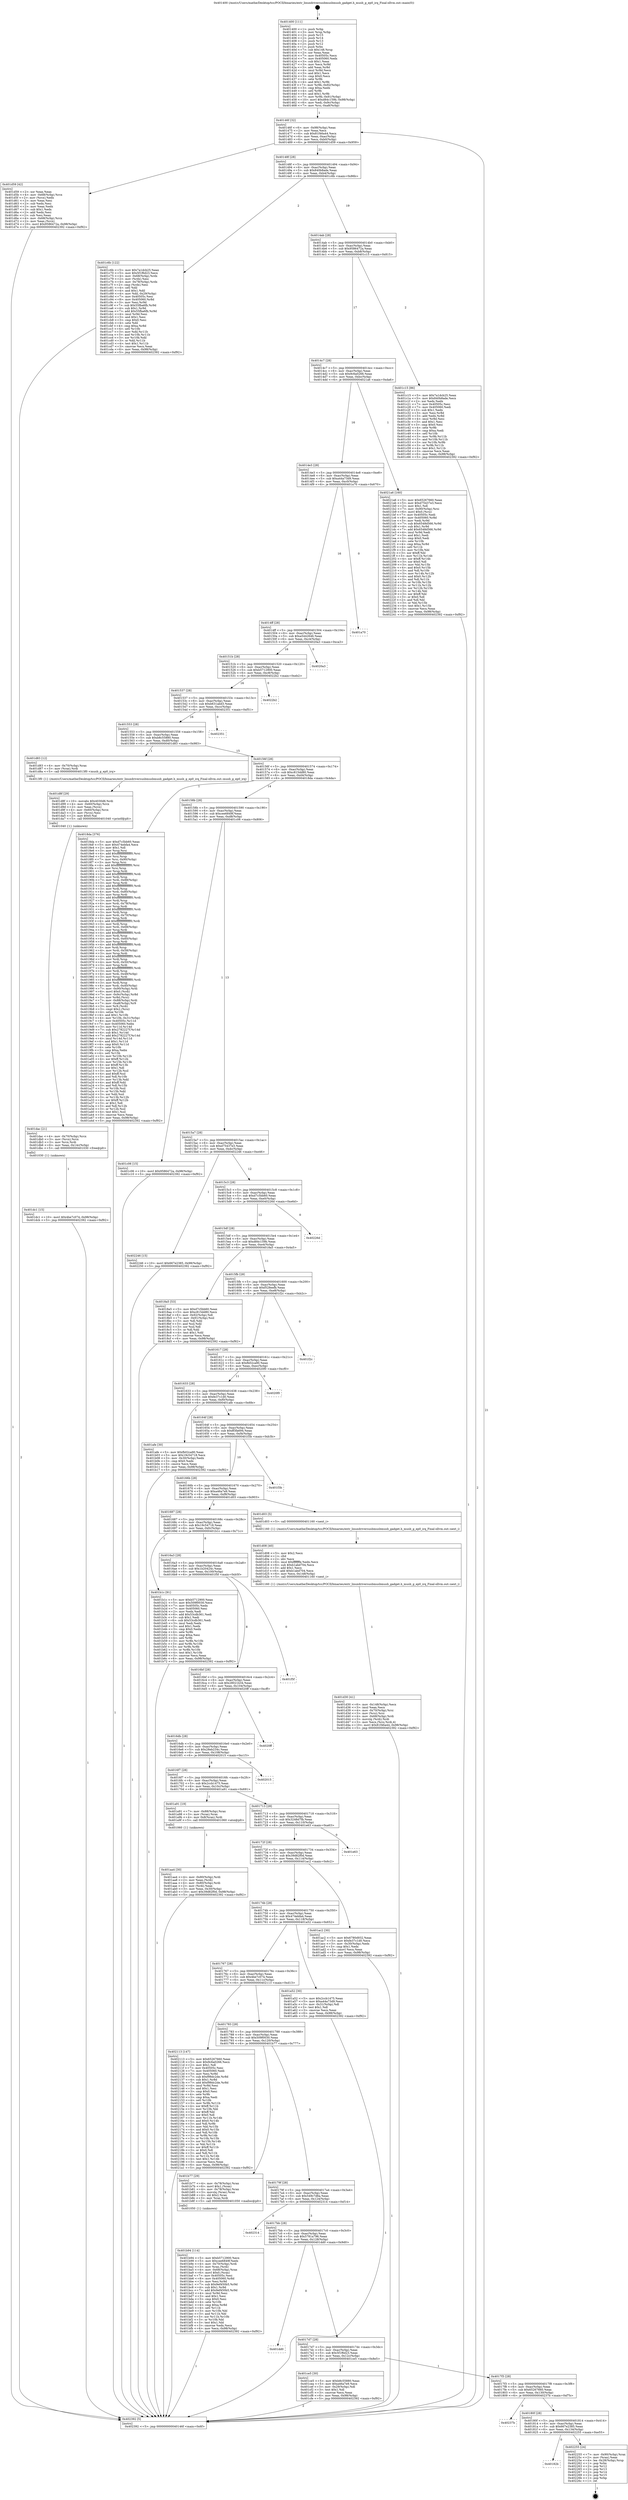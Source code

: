 digraph "0x401400" {
  label = "0x401400 (/mnt/c/Users/mathe/Desktop/tcc/POCII/binaries/extr_linuxdriversusbmusbmusb_gadget.h_musb_g_ep0_irq_Final-ollvm.out::main(0))"
  labelloc = "t"
  node[shape=record]

  Entry [label="",width=0.3,height=0.3,shape=circle,fillcolor=black,style=filled]
  "0x40146f" [label="{
     0x40146f [32]\l
     | [instrs]\l
     &nbsp;&nbsp;0x40146f \<+6\>: mov -0x98(%rbp),%eax\l
     &nbsp;&nbsp;0x401475 \<+2\>: mov %eax,%ecx\l
     &nbsp;&nbsp;0x401477 \<+6\>: sub $0x81f46a44,%ecx\l
     &nbsp;&nbsp;0x40147d \<+6\>: mov %eax,-0xac(%rbp)\l
     &nbsp;&nbsp;0x401483 \<+6\>: mov %ecx,-0xb0(%rbp)\l
     &nbsp;&nbsp;0x401489 \<+6\>: je 0000000000401d59 \<main+0x959\>\l
  }"]
  "0x401d59" [label="{
     0x401d59 [42]\l
     | [instrs]\l
     &nbsp;&nbsp;0x401d59 \<+2\>: xor %eax,%eax\l
     &nbsp;&nbsp;0x401d5b \<+4\>: mov -0x68(%rbp),%rcx\l
     &nbsp;&nbsp;0x401d5f \<+2\>: mov (%rcx),%edx\l
     &nbsp;&nbsp;0x401d61 \<+2\>: mov %eax,%esi\l
     &nbsp;&nbsp;0x401d63 \<+2\>: sub %edx,%esi\l
     &nbsp;&nbsp;0x401d65 \<+2\>: mov %eax,%edx\l
     &nbsp;&nbsp;0x401d67 \<+3\>: sub $0x1,%edx\l
     &nbsp;&nbsp;0x401d6a \<+2\>: add %edx,%esi\l
     &nbsp;&nbsp;0x401d6c \<+2\>: sub %esi,%eax\l
     &nbsp;&nbsp;0x401d6e \<+4\>: mov -0x68(%rbp),%rcx\l
     &nbsp;&nbsp;0x401d72 \<+2\>: mov %eax,(%rcx)\l
     &nbsp;&nbsp;0x401d74 \<+10\>: movl $0x9586472a,-0x98(%rbp)\l
     &nbsp;&nbsp;0x401d7e \<+5\>: jmp 0000000000402392 \<main+0xf92\>\l
  }"]
  "0x40148f" [label="{
     0x40148f [28]\l
     | [instrs]\l
     &nbsp;&nbsp;0x40148f \<+5\>: jmp 0000000000401494 \<main+0x94\>\l
     &nbsp;&nbsp;0x401494 \<+6\>: mov -0xac(%rbp),%eax\l
     &nbsp;&nbsp;0x40149a \<+5\>: sub $0x840b8ade,%eax\l
     &nbsp;&nbsp;0x40149f \<+6\>: mov %eax,-0xb4(%rbp)\l
     &nbsp;&nbsp;0x4014a5 \<+6\>: je 0000000000401c6b \<main+0x86b\>\l
  }"]
  Exit [label="",width=0.3,height=0.3,shape=circle,fillcolor=black,style=filled,peripheries=2]
  "0x401c6b" [label="{
     0x401c6b [122]\l
     | [instrs]\l
     &nbsp;&nbsp;0x401c6b \<+5\>: mov $0x7a1dcb25,%eax\l
     &nbsp;&nbsp;0x401c70 \<+5\>: mov $0x5f1f6d23,%ecx\l
     &nbsp;&nbsp;0x401c75 \<+4\>: mov -0x68(%rbp),%rdx\l
     &nbsp;&nbsp;0x401c79 \<+2\>: mov (%rdx),%esi\l
     &nbsp;&nbsp;0x401c7b \<+4\>: mov -0x78(%rbp),%rdx\l
     &nbsp;&nbsp;0x401c7f \<+2\>: cmp (%rdx),%esi\l
     &nbsp;&nbsp;0x401c81 \<+4\>: setl %dil\l
     &nbsp;&nbsp;0x401c85 \<+4\>: and $0x1,%dil\l
     &nbsp;&nbsp;0x401c89 \<+4\>: mov %dil,-0x29(%rbp)\l
     &nbsp;&nbsp;0x401c8d \<+7\>: mov 0x40505c,%esi\l
     &nbsp;&nbsp;0x401c94 \<+8\>: mov 0x405060,%r8d\l
     &nbsp;&nbsp;0x401c9c \<+3\>: mov %esi,%r9d\l
     &nbsp;&nbsp;0x401c9f \<+7\>: sub $0x55fba6fb,%r9d\l
     &nbsp;&nbsp;0x401ca6 \<+4\>: sub $0x1,%r9d\l
     &nbsp;&nbsp;0x401caa \<+7\>: add $0x55fba6fb,%r9d\l
     &nbsp;&nbsp;0x401cb1 \<+4\>: imul %r9d,%esi\l
     &nbsp;&nbsp;0x401cb5 \<+3\>: and $0x1,%esi\l
     &nbsp;&nbsp;0x401cb8 \<+3\>: cmp $0x0,%esi\l
     &nbsp;&nbsp;0x401cbb \<+4\>: sete %dil\l
     &nbsp;&nbsp;0x401cbf \<+4\>: cmp $0xa,%r8d\l
     &nbsp;&nbsp;0x401cc3 \<+4\>: setl %r10b\l
     &nbsp;&nbsp;0x401cc7 \<+3\>: mov %dil,%r11b\l
     &nbsp;&nbsp;0x401cca \<+3\>: and %r10b,%r11b\l
     &nbsp;&nbsp;0x401ccd \<+3\>: xor %r10b,%dil\l
     &nbsp;&nbsp;0x401cd0 \<+3\>: or %dil,%r11b\l
     &nbsp;&nbsp;0x401cd3 \<+4\>: test $0x1,%r11b\l
     &nbsp;&nbsp;0x401cd7 \<+3\>: cmovne %ecx,%eax\l
     &nbsp;&nbsp;0x401cda \<+6\>: mov %eax,-0x98(%rbp)\l
     &nbsp;&nbsp;0x401ce0 \<+5\>: jmp 0000000000402392 \<main+0xf92\>\l
  }"]
  "0x4014ab" [label="{
     0x4014ab [28]\l
     | [instrs]\l
     &nbsp;&nbsp;0x4014ab \<+5\>: jmp 00000000004014b0 \<main+0xb0\>\l
     &nbsp;&nbsp;0x4014b0 \<+6\>: mov -0xac(%rbp),%eax\l
     &nbsp;&nbsp;0x4014b6 \<+5\>: sub $0x9586472a,%eax\l
     &nbsp;&nbsp;0x4014bb \<+6\>: mov %eax,-0xb8(%rbp)\l
     &nbsp;&nbsp;0x4014c1 \<+6\>: je 0000000000401c15 \<main+0x815\>\l
  }"]
  "0x40182b" [label="{
     0x40182b\l
  }", style=dashed]
  "0x401c15" [label="{
     0x401c15 [86]\l
     | [instrs]\l
     &nbsp;&nbsp;0x401c15 \<+5\>: mov $0x7a1dcb25,%eax\l
     &nbsp;&nbsp;0x401c1a \<+5\>: mov $0x840b8ade,%ecx\l
     &nbsp;&nbsp;0x401c1f \<+2\>: xor %edx,%edx\l
     &nbsp;&nbsp;0x401c21 \<+7\>: mov 0x40505c,%esi\l
     &nbsp;&nbsp;0x401c28 \<+7\>: mov 0x405060,%edi\l
     &nbsp;&nbsp;0x401c2f \<+3\>: sub $0x1,%edx\l
     &nbsp;&nbsp;0x401c32 \<+3\>: mov %esi,%r8d\l
     &nbsp;&nbsp;0x401c35 \<+3\>: add %edx,%r8d\l
     &nbsp;&nbsp;0x401c38 \<+4\>: imul %r8d,%esi\l
     &nbsp;&nbsp;0x401c3c \<+3\>: and $0x1,%esi\l
     &nbsp;&nbsp;0x401c3f \<+3\>: cmp $0x0,%esi\l
     &nbsp;&nbsp;0x401c42 \<+4\>: sete %r9b\l
     &nbsp;&nbsp;0x401c46 \<+3\>: cmp $0xa,%edi\l
     &nbsp;&nbsp;0x401c49 \<+4\>: setl %r10b\l
     &nbsp;&nbsp;0x401c4d \<+3\>: mov %r9b,%r11b\l
     &nbsp;&nbsp;0x401c50 \<+3\>: and %r10b,%r11b\l
     &nbsp;&nbsp;0x401c53 \<+3\>: xor %r10b,%r9b\l
     &nbsp;&nbsp;0x401c56 \<+3\>: or %r9b,%r11b\l
     &nbsp;&nbsp;0x401c59 \<+4\>: test $0x1,%r11b\l
     &nbsp;&nbsp;0x401c5d \<+3\>: cmovne %ecx,%eax\l
     &nbsp;&nbsp;0x401c60 \<+6\>: mov %eax,-0x98(%rbp)\l
     &nbsp;&nbsp;0x401c66 \<+5\>: jmp 0000000000402392 \<main+0xf92\>\l
  }"]
  "0x4014c7" [label="{
     0x4014c7 [28]\l
     | [instrs]\l
     &nbsp;&nbsp;0x4014c7 \<+5\>: jmp 00000000004014cc \<main+0xcc\>\l
     &nbsp;&nbsp;0x4014cc \<+6\>: mov -0xac(%rbp),%eax\l
     &nbsp;&nbsp;0x4014d2 \<+5\>: sub $0x9c6a0266,%eax\l
     &nbsp;&nbsp;0x4014d7 \<+6\>: mov %eax,-0xbc(%rbp)\l
     &nbsp;&nbsp;0x4014dd \<+6\>: je 00000000004021a6 \<main+0xda6\>\l
  }"]
  "0x402255" [label="{
     0x402255 [24]\l
     | [instrs]\l
     &nbsp;&nbsp;0x402255 \<+7\>: mov -0x90(%rbp),%rax\l
     &nbsp;&nbsp;0x40225c \<+2\>: mov (%rax),%eax\l
     &nbsp;&nbsp;0x40225e \<+4\>: lea -0x28(%rbp),%rsp\l
     &nbsp;&nbsp;0x402262 \<+1\>: pop %rbx\l
     &nbsp;&nbsp;0x402263 \<+2\>: pop %r12\l
     &nbsp;&nbsp;0x402265 \<+2\>: pop %r13\l
     &nbsp;&nbsp;0x402267 \<+2\>: pop %r14\l
     &nbsp;&nbsp;0x402269 \<+2\>: pop %r15\l
     &nbsp;&nbsp;0x40226b \<+1\>: pop %rbp\l
     &nbsp;&nbsp;0x40226c \<+1\>: ret\l
  }"]
  "0x4021a6" [label="{
     0x4021a6 [160]\l
     | [instrs]\l
     &nbsp;&nbsp;0x4021a6 \<+5\>: mov $0x65267660,%eax\l
     &nbsp;&nbsp;0x4021ab \<+5\>: mov $0xd75437e3,%ecx\l
     &nbsp;&nbsp;0x4021b0 \<+2\>: mov $0x1,%dl\l
     &nbsp;&nbsp;0x4021b2 \<+7\>: mov -0x90(%rbp),%rsi\l
     &nbsp;&nbsp;0x4021b9 \<+6\>: movl $0x0,(%rsi)\l
     &nbsp;&nbsp;0x4021bf \<+7\>: mov 0x40505c,%edi\l
     &nbsp;&nbsp;0x4021c6 \<+8\>: mov 0x405060,%r8d\l
     &nbsp;&nbsp;0x4021ce \<+3\>: mov %edi,%r9d\l
     &nbsp;&nbsp;0x4021d1 \<+7\>: sub $0x6548d566,%r9d\l
     &nbsp;&nbsp;0x4021d8 \<+4\>: sub $0x1,%r9d\l
     &nbsp;&nbsp;0x4021dc \<+7\>: add $0x6548d566,%r9d\l
     &nbsp;&nbsp;0x4021e3 \<+4\>: imul %r9d,%edi\l
     &nbsp;&nbsp;0x4021e7 \<+3\>: and $0x1,%edi\l
     &nbsp;&nbsp;0x4021ea \<+3\>: cmp $0x0,%edi\l
     &nbsp;&nbsp;0x4021ed \<+4\>: sete %r10b\l
     &nbsp;&nbsp;0x4021f1 \<+4\>: cmp $0xa,%r8d\l
     &nbsp;&nbsp;0x4021f5 \<+4\>: setl %r11b\l
     &nbsp;&nbsp;0x4021f9 \<+3\>: mov %r10b,%bl\l
     &nbsp;&nbsp;0x4021fc \<+3\>: xor $0xff,%bl\l
     &nbsp;&nbsp;0x4021ff \<+3\>: mov %r11b,%r14b\l
     &nbsp;&nbsp;0x402202 \<+4\>: xor $0xff,%r14b\l
     &nbsp;&nbsp;0x402206 \<+3\>: xor $0x0,%dl\l
     &nbsp;&nbsp;0x402209 \<+3\>: mov %bl,%r15b\l
     &nbsp;&nbsp;0x40220c \<+4\>: and $0x0,%r15b\l
     &nbsp;&nbsp;0x402210 \<+3\>: and %dl,%r10b\l
     &nbsp;&nbsp;0x402213 \<+3\>: mov %r14b,%r12b\l
     &nbsp;&nbsp;0x402216 \<+4\>: and $0x0,%r12b\l
     &nbsp;&nbsp;0x40221a \<+3\>: and %dl,%r11b\l
     &nbsp;&nbsp;0x40221d \<+3\>: or %r10b,%r15b\l
     &nbsp;&nbsp;0x402220 \<+3\>: or %r11b,%r12b\l
     &nbsp;&nbsp;0x402223 \<+3\>: xor %r12b,%r15b\l
     &nbsp;&nbsp;0x402226 \<+3\>: or %r14b,%bl\l
     &nbsp;&nbsp;0x402229 \<+3\>: xor $0xff,%bl\l
     &nbsp;&nbsp;0x40222c \<+3\>: or $0x0,%dl\l
     &nbsp;&nbsp;0x40222f \<+2\>: and %dl,%bl\l
     &nbsp;&nbsp;0x402231 \<+3\>: or %bl,%r15b\l
     &nbsp;&nbsp;0x402234 \<+4\>: test $0x1,%r15b\l
     &nbsp;&nbsp;0x402238 \<+3\>: cmovne %ecx,%eax\l
     &nbsp;&nbsp;0x40223b \<+6\>: mov %eax,-0x98(%rbp)\l
     &nbsp;&nbsp;0x402241 \<+5\>: jmp 0000000000402392 \<main+0xf92\>\l
  }"]
  "0x4014e3" [label="{
     0x4014e3 [28]\l
     | [instrs]\l
     &nbsp;&nbsp;0x4014e3 \<+5\>: jmp 00000000004014e8 \<main+0xe8\>\l
     &nbsp;&nbsp;0x4014e8 \<+6\>: mov -0xac(%rbp),%eax\l
     &nbsp;&nbsp;0x4014ee \<+5\>: sub $0xa44a73d9,%eax\l
     &nbsp;&nbsp;0x4014f3 \<+6\>: mov %eax,-0xc0(%rbp)\l
     &nbsp;&nbsp;0x4014f9 \<+6\>: je 0000000000401a70 \<main+0x670\>\l
  }"]
  "0x40180f" [label="{
     0x40180f [28]\l
     | [instrs]\l
     &nbsp;&nbsp;0x40180f \<+5\>: jmp 0000000000401814 \<main+0x414\>\l
     &nbsp;&nbsp;0x401814 \<+6\>: mov -0xac(%rbp),%eax\l
     &nbsp;&nbsp;0x40181a \<+5\>: sub $0x667e2385,%eax\l
     &nbsp;&nbsp;0x40181f \<+6\>: mov %eax,-0x134(%rbp)\l
     &nbsp;&nbsp;0x401825 \<+6\>: je 0000000000402255 \<main+0xe55\>\l
  }"]
  "0x401a70" [label="{
     0x401a70\l
  }", style=dashed]
  "0x4014ff" [label="{
     0x4014ff [28]\l
     | [instrs]\l
     &nbsp;&nbsp;0x4014ff \<+5\>: jmp 0000000000401504 \<main+0x104\>\l
     &nbsp;&nbsp;0x401504 \<+6\>: mov -0xac(%rbp),%eax\l
     &nbsp;&nbsp;0x40150a \<+5\>: sub $0xa5442646,%eax\l
     &nbsp;&nbsp;0x40150f \<+6\>: mov %eax,-0xc4(%rbp)\l
     &nbsp;&nbsp;0x401515 \<+6\>: je 00000000004020a3 \<main+0xca3\>\l
  }"]
  "0x40237b" [label="{
     0x40237b\l
  }", style=dashed]
  "0x4020a3" [label="{
     0x4020a3\l
  }", style=dashed]
  "0x40151b" [label="{
     0x40151b [28]\l
     | [instrs]\l
     &nbsp;&nbsp;0x40151b \<+5\>: jmp 0000000000401520 \<main+0x120\>\l
     &nbsp;&nbsp;0x401520 \<+6\>: mov -0xac(%rbp),%eax\l
     &nbsp;&nbsp;0x401526 \<+5\>: sub $0xb5712900,%eax\l
     &nbsp;&nbsp;0x40152b \<+6\>: mov %eax,-0xc8(%rbp)\l
     &nbsp;&nbsp;0x401531 \<+6\>: je 00000000004022b2 \<main+0xeb2\>\l
  }"]
  "0x401dc1" [label="{
     0x401dc1 [15]\l
     | [instrs]\l
     &nbsp;&nbsp;0x401dc1 \<+10\>: movl $0x4be7c074,-0x98(%rbp)\l
     &nbsp;&nbsp;0x401dcb \<+5\>: jmp 0000000000402392 \<main+0xf92\>\l
  }"]
  "0x4022b2" [label="{
     0x4022b2\l
  }", style=dashed]
  "0x401537" [label="{
     0x401537 [28]\l
     | [instrs]\l
     &nbsp;&nbsp;0x401537 \<+5\>: jmp 000000000040153c \<main+0x13c\>\l
     &nbsp;&nbsp;0x40153c \<+6\>: mov -0xac(%rbp),%eax\l
     &nbsp;&nbsp;0x401542 \<+5\>: sub $0xb631abd3,%eax\l
     &nbsp;&nbsp;0x401547 \<+6\>: mov %eax,-0xcc(%rbp)\l
     &nbsp;&nbsp;0x40154d \<+6\>: je 0000000000402351 \<main+0xf51\>\l
  }"]
  "0x401dac" [label="{
     0x401dac [21]\l
     | [instrs]\l
     &nbsp;&nbsp;0x401dac \<+4\>: mov -0x70(%rbp),%rcx\l
     &nbsp;&nbsp;0x401db0 \<+3\>: mov (%rcx),%rcx\l
     &nbsp;&nbsp;0x401db3 \<+3\>: mov %rcx,%rdi\l
     &nbsp;&nbsp;0x401db6 \<+6\>: mov %eax,-0x14c(%rbp)\l
     &nbsp;&nbsp;0x401dbc \<+5\>: call 0000000000401030 \<free@plt\>\l
     | [calls]\l
     &nbsp;&nbsp;0x401030 \{1\} (unknown)\l
  }"]
  "0x402351" [label="{
     0x402351\l
  }", style=dashed]
  "0x401553" [label="{
     0x401553 [28]\l
     | [instrs]\l
     &nbsp;&nbsp;0x401553 \<+5\>: jmp 0000000000401558 \<main+0x158\>\l
     &nbsp;&nbsp;0x401558 \<+6\>: mov -0xac(%rbp),%eax\l
     &nbsp;&nbsp;0x40155e \<+5\>: sub $0xb8c55880,%eax\l
     &nbsp;&nbsp;0x401563 \<+6\>: mov %eax,-0xd0(%rbp)\l
     &nbsp;&nbsp;0x401569 \<+6\>: je 0000000000401d83 \<main+0x983\>\l
  }"]
  "0x401d8f" [label="{
     0x401d8f [29]\l
     | [instrs]\l
     &nbsp;&nbsp;0x401d8f \<+10\>: movabs $0x4030d6,%rdi\l
     &nbsp;&nbsp;0x401d99 \<+4\>: mov -0x60(%rbp),%rcx\l
     &nbsp;&nbsp;0x401d9d \<+2\>: mov %eax,(%rcx)\l
     &nbsp;&nbsp;0x401d9f \<+4\>: mov -0x60(%rbp),%rcx\l
     &nbsp;&nbsp;0x401da3 \<+2\>: mov (%rcx),%esi\l
     &nbsp;&nbsp;0x401da5 \<+2\>: mov $0x0,%al\l
     &nbsp;&nbsp;0x401da7 \<+5\>: call 0000000000401040 \<printf@plt\>\l
     | [calls]\l
     &nbsp;&nbsp;0x401040 \{1\} (unknown)\l
  }"]
  "0x401d83" [label="{
     0x401d83 [12]\l
     | [instrs]\l
     &nbsp;&nbsp;0x401d83 \<+4\>: mov -0x70(%rbp),%rax\l
     &nbsp;&nbsp;0x401d87 \<+3\>: mov (%rax),%rdi\l
     &nbsp;&nbsp;0x401d8a \<+5\>: call 00000000004013f0 \<musb_g_ep0_irq\>\l
     | [calls]\l
     &nbsp;&nbsp;0x4013f0 \{1\} (/mnt/c/Users/mathe/Desktop/tcc/POCII/binaries/extr_linuxdriversusbmusbmusb_gadget.h_musb_g_ep0_irq_Final-ollvm.out::musb_g_ep0_irq)\l
  }"]
  "0x40156f" [label="{
     0x40156f [28]\l
     | [instrs]\l
     &nbsp;&nbsp;0x40156f \<+5\>: jmp 0000000000401574 \<main+0x174\>\l
     &nbsp;&nbsp;0x401574 \<+6\>: mov -0xac(%rbp),%eax\l
     &nbsp;&nbsp;0x40157a \<+5\>: sub $0xc815dd80,%eax\l
     &nbsp;&nbsp;0x40157f \<+6\>: mov %eax,-0xd4(%rbp)\l
     &nbsp;&nbsp;0x401585 \<+6\>: je 00000000004018da \<main+0x4da\>\l
  }"]
  "0x401d30" [label="{
     0x401d30 [41]\l
     | [instrs]\l
     &nbsp;&nbsp;0x401d30 \<+6\>: mov -0x148(%rbp),%ecx\l
     &nbsp;&nbsp;0x401d36 \<+3\>: imul %eax,%ecx\l
     &nbsp;&nbsp;0x401d39 \<+4\>: mov -0x70(%rbp),%rsi\l
     &nbsp;&nbsp;0x401d3d \<+3\>: mov (%rsi),%rsi\l
     &nbsp;&nbsp;0x401d40 \<+4\>: mov -0x68(%rbp),%rdi\l
     &nbsp;&nbsp;0x401d44 \<+3\>: movslq (%rdi),%rdi\l
     &nbsp;&nbsp;0x401d47 \<+3\>: mov %ecx,(%rsi,%rdi,4)\l
     &nbsp;&nbsp;0x401d4a \<+10\>: movl $0x81f46a44,-0x98(%rbp)\l
     &nbsp;&nbsp;0x401d54 \<+5\>: jmp 0000000000402392 \<main+0xf92\>\l
  }"]
  "0x4018da" [label="{
     0x4018da [376]\l
     | [instrs]\l
     &nbsp;&nbsp;0x4018da \<+5\>: mov $0xd7c5bb60,%eax\l
     &nbsp;&nbsp;0x4018df \<+5\>: mov $0x474ebfa4,%ecx\l
     &nbsp;&nbsp;0x4018e4 \<+2\>: mov $0x1,%dl\l
     &nbsp;&nbsp;0x4018e6 \<+3\>: mov %rsp,%rsi\l
     &nbsp;&nbsp;0x4018e9 \<+4\>: add $0xfffffffffffffff0,%rsi\l
     &nbsp;&nbsp;0x4018ed \<+3\>: mov %rsi,%rsp\l
     &nbsp;&nbsp;0x4018f0 \<+7\>: mov %rsi,-0x90(%rbp)\l
     &nbsp;&nbsp;0x4018f7 \<+3\>: mov %rsp,%rsi\l
     &nbsp;&nbsp;0x4018fa \<+4\>: add $0xfffffffffffffff0,%rsi\l
     &nbsp;&nbsp;0x4018fe \<+3\>: mov %rsi,%rsp\l
     &nbsp;&nbsp;0x401901 \<+3\>: mov %rsp,%rdi\l
     &nbsp;&nbsp;0x401904 \<+4\>: add $0xfffffffffffffff0,%rdi\l
     &nbsp;&nbsp;0x401908 \<+3\>: mov %rdi,%rsp\l
     &nbsp;&nbsp;0x40190b \<+7\>: mov %rdi,-0x88(%rbp)\l
     &nbsp;&nbsp;0x401912 \<+3\>: mov %rsp,%rdi\l
     &nbsp;&nbsp;0x401915 \<+4\>: add $0xfffffffffffffff0,%rdi\l
     &nbsp;&nbsp;0x401919 \<+3\>: mov %rdi,%rsp\l
     &nbsp;&nbsp;0x40191c \<+4\>: mov %rdi,-0x80(%rbp)\l
     &nbsp;&nbsp;0x401920 \<+3\>: mov %rsp,%rdi\l
     &nbsp;&nbsp;0x401923 \<+4\>: add $0xfffffffffffffff0,%rdi\l
     &nbsp;&nbsp;0x401927 \<+3\>: mov %rdi,%rsp\l
     &nbsp;&nbsp;0x40192a \<+4\>: mov %rdi,-0x78(%rbp)\l
     &nbsp;&nbsp;0x40192e \<+3\>: mov %rsp,%rdi\l
     &nbsp;&nbsp;0x401931 \<+4\>: add $0xfffffffffffffff0,%rdi\l
     &nbsp;&nbsp;0x401935 \<+3\>: mov %rdi,%rsp\l
     &nbsp;&nbsp;0x401938 \<+4\>: mov %rdi,-0x70(%rbp)\l
     &nbsp;&nbsp;0x40193c \<+3\>: mov %rsp,%rdi\l
     &nbsp;&nbsp;0x40193f \<+4\>: add $0xfffffffffffffff0,%rdi\l
     &nbsp;&nbsp;0x401943 \<+3\>: mov %rdi,%rsp\l
     &nbsp;&nbsp;0x401946 \<+4\>: mov %rdi,-0x68(%rbp)\l
     &nbsp;&nbsp;0x40194a \<+3\>: mov %rsp,%rdi\l
     &nbsp;&nbsp;0x40194d \<+4\>: add $0xfffffffffffffff0,%rdi\l
     &nbsp;&nbsp;0x401951 \<+3\>: mov %rdi,%rsp\l
     &nbsp;&nbsp;0x401954 \<+4\>: mov %rdi,-0x60(%rbp)\l
     &nbsp;&nbsp;0x401958 \<+3\>: mov %rsp,%rdi\l
     &nbsp;&nbsp;0x40195b \<+4\>: add $0xfffffffffffffff0,%rdi\l
     &nbsp;&nbsp;0x40195f \<+3\>: mov %rdi,%rsp\l
     &nbsp;&nbsp;0x401962 \<+4\>: mov %rdi,-0x58(%rbp)\l
     &nbsp;&nbsp;0x401966 \<+3\>: mov %rsp,%rdi\l
     &nbsp;&nbsp;0x401969 \<+4\>: add $0xfffffffffffffff0,%rdi\l
     &nbsp;&nbsp;0x40196d \<+3\>: mov %rdi,%rsp\l
     &nbsp;&nbsp;0x401970 \<+4\>: mov %rdi,-0x50(%rbp)\l
     &nbsp;&nbsp;0x401974 \<+3\>: mov %rsp,%rdi\l
     &nbsp;&nbsp;0x401977 \<+4\>: add $0xfffffffffffffff0,%rdi\l
     &nbsp;&nbsp;0x40197b \<+3\>: mov %rdi,%rsp\l
     &nbsp;&nbsp;0x40197e \<+4\>: mov %rdi,-0x48(%rbp)\l
     &nbsp;&nbsp;0x401982 \<+3\>: mov %rsp,%rdi\l
     &nbsp;&nbsp;0x401985 \<+4\>: add $0xfffffffffffffff0,%rdi\l
     &nbsp;&nbsp;0x401989 \<+3\>: mov %rdi,%rsp\l
     &nbsp;&nbsp;0x40198c \<+4\>: mov %rdi,-0x40(%rbp)\l
     &nbsp;&nbsp;0x401990 \<+7\>: mov -0x90(%rbp),%rdi\l
     &nbsp;&nbsp;0x401997 \<+6\>: movl $0x0,(%rdi)\l
     &nbsp;&nbsp;0x40199d \<+7\>: mov -0x9c(%rbp),%r8d\l
     &nbsp;&nbsp;0x4019a4 \<+3\>: mov %r8d,(%rsi)\l
     &nbsp;&nbsp;0x4019a7 \<+7\>: mov -0x88(%rbp),%rdi\l
     &nbsp;&nbsp;0x4019ae \<+7\>: mov -0xa8(%rbp),%r9\l
     &nbsp;&nbsp;0x4019b5 \<+3\>: mov %r9,(%rdi)\l
     &nbsp;&nbsp;0x4019b8 \<+3\>: cmpl $0x2,(%rsi)\l
     &nbsp;&nbsp;0x4019bb \<+4\>: setne %r10b\l
     &nbsp;&nbsp;0x4019bf \<+4\>: and $0x1,%r10b\l
     &nbsp;&nbsp;0x4019c3 \<+4\>: mov %r10b,-0x31(%rbp)\l
     &nbsp;&nbsp;0x4019c7 \<+8\>: mov 0x40505c,%r11d\l
     &nbsp;&nbsp;0x4019cf \<+7\>: mov 0x405060,%ebx\l
     &nbsp;&nbsp;0x4019d6 \<+3\>: mov %r11d,%r14d\l
     &nbsp;&nbsp;0x4019d9 \<+7\>: sub $0x2782227f,%r14d\l
     &nbsp;&nbsp;0x4019e0 \<+4\>: sub $0x1,%r14d\l
     &nbsp;&nbsp;0x4019e4 \<+7\>: add $0x2782227f,%r14d\l
     &nbsp;&nbsp;0x4019eb \<+4\>: imul %r14d,%r11d\l
     &nbsp;&nbsp;0x4019ef \<+4\>: and $0x1,%r11d\l
     &nbsp;&nbsp;0x4019f3 \<+4\>: cmp $0x0,%r11d\l
     &nbsp;&nbsp;0x4019f7 \<+4\>: sete %r10b\l
     &nbsp;&nbsp;0x4019fb \<+3\>: cmp $0xa,%ebx\l
     &nbsp;&nbsp;0x4019fe \<+4\>: setl %r15b\l
     &nbsp;&nbsp;0x401a02 \<+3\>: mov %r10b,%r12b\l
     &nbsp;&nbsp;0x401a05 \<+4\>: xor $0xff,%r12b\l
     &nbsp;&nbsp;0x401a09 \<+3\>: mov %r15b,%r13b\l
     &nbsp;&nbsp;0x401a0c \<+4\>: xor $0xff,%r13b\l
     &nbsp;&nbsp;0x401a10 \<+3\>: xor $0x1,%dl\l
     &nbsp;&nbsp;0x401a13 \<+3\>: mov %r12b,%sil\l
     &nbsp;&nbsp;0x401a16 \<+4\>: and $0xff,%sil\l
     &nbsp;&nbsp;0x401a1a \<+3\>: and %dl,%r10b\l
     &nbsp;&nbsp;0x401a1d \<+3\>: mov %r13b,%dil\l
     &nbsp;&nbsp;0x401a20 \<+4\>: and $0xff,%dil\l
     &nbsp;&nbsp;0x401a24 \<+3\>: and %dl,%r15b\l
     &nbsp;&nbsp;0x401a27 \<+3\>: or %r10b,%sil\l
     &nbsp;&nbsp;0x401a2a \<+3\>: or %r15b,%dil\l
     &nbsp;&nbsp;0x401a2d \<+3\>: xor %dil,%sil\l
     &nbsp;&nbsp;0x401a30 \<+3\>: or %r13b,%r12b\l
     &nbsp;&nbsp;0x401a33 \<+4\>: xor $0xff,%r12b\l
     &nbsp;&nbsp;0x401a37 \<+3\>: or $0x1,%dl\l
     &nbsp;&nbsp;0x401a3a \<+3\>: and %dl,%r12b\l
     &nbsp;&nbsp;0x401a3d \<+3\>: or %r12b,%sil\l
     &nbsp;&nbsp;0x401a40 \<+4\>: test $0x1,%sil\l
     &nbsp;&nbsp;0x401a44 \<+3\>: cmovne %ecx,%eax\l
     &nbsp;&nbsp;0x401a47 \<+6\>: mov %eax,-0x98(%rbp)\l
     &nbsp;&nbsp;0x401a4d \<+5\>: jmp 0000000000402392 \<main+0xf92\>\l
  }"]
  "0x40158b" [label="{
     0x40158b [28]\l
     | [instrs]\l
     &nbsp;&nbsp;0x40158b \<+5\>: jmp 0000000000401590 \<main+0x190\>\l
     &nbsp;&nbsp;0x401590 \<+6\>: mov -0xac(%rbp),%eax\l
     &nbsp;&nbsp;0x401596 \<+5\>: sub $0xcee6849f,%eax\l
     &nbsp;&nbsp;0x40159b \<+6\>: mov %eax,-0xd8(%rbp)\l
     &nbsp;&nbsp;0x4015a1 \<+6\>: je 0000000000401c06 \<main+0x806\>\l
  }"]
  "0x401d08" [label="{
     0x401d08 [40]\l
     | [instrs]\l
     &nbsp;&nbsp;0x401d08 \<+5\>: mov $0x2,%ecx\l
     &nbsp;&nbsp;0x401d0d \<+1\>: cltd\l
     &nbsp;&nbsp;0x401d0e \<+2\>: idiv %ecx\l
     &nbsp;&nbsp;0x401d10 \<+6\>: imul $0xfffffffe,%edx,%ecx\l
     &nbsp;&nbsp;0x401d16 \<+6\>: sub $0xb1abd704,%ecx\l
     &nbsp;&nbsp;0x401d1c \<+3\>: add $0x1,%ecx\l
     &nbsp;&nbsp;0x401d1f \<+6\>: add $0xb1abd704,%ecx\l
     &nbsp;&nbsp;0x401d25 \<+6\>: mov %ecx,-0x148(%rbp)\l
     &nbsp;&nbsp;0x401d2b \<+5\>: call 0000000000401160 \<next_i\>\l
     | [calls]\l
     &nbsp;&nbsp;0x401160 \{1\} (/mnt/c/Users/mathe/Desktop/tcc/POCII/binaries/extr_linuxdriversusbmusbmusb_gadget.h_musb_g_ep0_irq_Final-ollvm.out::next_i)\l
  }"]
  "0x401c06" [label="{
     0x401c06 [15]\l
     | [instrs]\l
     &nbsp;&nbsp;0x401c06 \<+10\>: movl $0x9586472a,-0x98(%rbp)\l
     &nbsp;&nbsp;0x401c10 \<+5\>: jmp 0000000000402392 \<main+0xf92\>\l
  }"]
  "0x4015a7" [label="{
     0x4015a7 [28]\l
     | [instrs]\l
     &nbsp;&nbsp;0x4015a7 \<+5\>: jmp 00000000004015ac \<main+0x1ac\>\l
     &nbsp;&nbsp;0x4015ac \<+6\>: mov -0xac(%rbp),%eax\l
     &nbsp;&nbsp;0x4015b2 \<+5\>: sub $0xd75437e3,%eax\l
     &nbsp;&nbsp;0x4015b7 \<+6\>: mov %eax,-0xdc(%rbp)\l
     &nbsp;&nbsp;0x4015bd \<+6\>: je 0000000000402246 \<main+0xe46\>\l
  }"]
  "0x4017f3" [label="{
     0x4017f3 [28]\l
     | [instrs]\l
     &nbsp;&nbsp;0x4017f3 \<+5\>: jmp 00000000004017f8 \<main+0x3f8\>\l
     &nbsp;&nbsp;0x4017f8 \<+6\>: mov -0xac(%rbp),%eax\l
     &nbsp;&nbsp;0x4017fe \<+5\>: sub $0x65267660,%eax\l
     &nbsp;&nbsp;0x401803 \<+6\>: mov %eax,-0x130(%rbp)\l
     &nbsp;&nbsp;0x401809 \<+6\>: je 000000000040237b \<main+0xf7b\>\l
  }"]
  "0x402246" [label="{
     0x402246 [15]\l
     | [instrs]\l
     &nbsp;&nbsp;0x402246 \<+10\>: movl $0x667e2385,-0x98(%rbp)\l
     &nbsp;&nbsp;0x402250 \<+5\>: jmp 0000000000402392 \<main+0xf92\>\l
  }"]
  "0x4015c3" [label="{
     0x4015c3 [28]\l
     | [instrs]\l
     &nbsp;&nbsp;0x4015c3 \<+5\>: jmp 00000000004015c8 \<main+0x1c8\>\l
     &nbsp;&nbsp;0x4015c8 \<+6\>: mov -0xac(%rbp),%eax\l
     &nbsp;&nbsp;0x4015ce \<+5\>: sub $0xd7c5bb60,%eax\l
     &nbsp;&nbsp;0x4015d3 \<+6\>: mov %eax,-0xe0(%rbp)\l
     &nbsp;&nbsp;0x4015d9 \<+6\>: je 000000000040226d \<main+0xe6d\>\l
  }"]
  "0x401ce5" [label="{
     0x401ce5 [30]\l
     | [instrs]\l
     &nbsp;&nbsp;0x401ce5 \<+5\>: mov $0xb8c55880,%eax\l
     &nbsp;&nbsp;0x401cea \<+5\>: mov $0xa46a7e9,%ecx\l
     &nbsp;&nbsp;0x401cef \<+3\>: mov -0x29(%rbp),%dl\l
     &nbsp;&nbsp;0x401cf2 \<+3\>: test $0x1,%dl\l
     &nbsp;&nbsp;0x401cf5 \<+3\>: cmovne %ecx,%eax\l
     &nbsp;&nbsp;0x401cf8 \<+6\>: mov %eax,-0x98(%rbp)\l
     &nbsp;&nbsp;0x401cfe \<+5\>: jmp 0000000000402392 \<main+0xf92\>\l
  }"]
  "0x40226d" [label="{
     0x40226d\l
  }", style=dashed]
  "0x4015df" [label="{
     0x4015df [28]\l
     | [instrs]\l
     &nbsp;&nbsp;0x4015df \<+5\>: jmp 00000000004015e4 \<main+0x1e4\>\l
     &nbsp;&nbsp;0x4015e4 \<+6\>: mov -0xac(%rbp),%eax\l
     &nbsp;&nbsp;0x4015ea \<+5\>: sub $0xd84c159b,%eax\l
     &nbsp;&nbsp;0x4015ef \<+6\>: mov %eax,-0xe4(%rbp)\l
     &nbsp;&nbsp;0x4015f5 \<+6\>: je 00000000004018a5 \<main+0x4a5\>\l
  }"]
  "0x4017d7" [label="{
     0x4017d7 [28]\l
     | [instrs]\l
     &nbsp;&nbsp;0x4017d7 \<+5\>: jmp 00000000004017dc \<main+0x3dc\>\l
     &nbsp;&nbsp;0x4017dc \<+6\>: mov -0xac(%rbp),%eax\l
     &nbsp;&nbsp;0x4017e2 \<+5\>: sub $0x5f1f6d23,%eax\l
     &nbsp;&nbsp;0x4017e7 \<+6\>: mov %eax,-0x12c(%rbp)\l
     &nbsp;&nbsp;0x4017ed \<+6\>: je 0000000000401ce5 \<main+0x8e5\>\l
  }"]
  "0x4018a5" [label="{
     0x4018a5 [53]\l
     | [instrs]\l
     &nbsp;&nbsp;0x4018a5 \<+5\>: mov $0xd7c5bb60,%eax\l
     &nbsp;&nbsp;0x4018aa \<+5\>: mov $0xc815dd80,%ecx\l
     &nbsp;&nbsp;0x4018af \<+6\>: mov -0x92(%rbp),%dl\l
     &nbsp;&nbsp;0x4018b5 \<+7\>: mov -0x91(%rbp),%sil\l
     &nbsp;&nbsp;0x4018bc \<+3\>: mov %dl,%dil\l
     &nbsp;&nbsp;0x4018bf \<+3\>: and %sil,%dil\l
     &nbsp;&nbsp;0x4018c2 \<+3\>: xor %sil,%dl\l
     &nbsp;&nbsp;0x4018c5 \<+3\>: or %dl,%dil\l
     &nbsp;&nbsp;0x4018c8 \<+4\>: test $0x1,%dil\l
     &nbsp;&nbsp;0x4018cc \<+3\>: cmovne %ecx,%eax\l
     &nbsp;&nbsp;0x4018cf \<+6\>: mov %eax,-0x98(%rbp)\l
     &nbsp;&nbsp;0x4018d5 \<+5\>: jmp 0000000000402392 \<main+0xf92\>\l
  }"]
  "0x4015fb" [label="{
     0x4015fb [28]\l
     | [instrs]\l
     &nbsp;&nbsp;0x4015fb \<+5\>: jmp 0000000000401600 \<main+0x200\>\l
     &nbsp;&nbsp;0x401600 \<+6\>: mov -0xac(%rbp),%eax\l
     &nbsp;&nbsp;0x401606 \<+5\>: sub $0xf528eefb,%eax\l
     &nbsp;&nbsp;0x40160b \<+6\>: mov %eax,-0xe8(%rbp)\l
     &nbsp;&nbsp;0x401611 \<+6\>: je 0000000000401f2c \<main+0xb2c\>\l
  }"]
  "0x402392" [label="{
     0x402392 [5]\l
     | [instrs]\l
     &nbsp;&nbsp;0x402392 \<+5\>: jmp 000000000040146f \<main+0x6f\>\l
  }"]
  "0x401400" [label="{
     0x401400 [111]\l
     | [instrs]\l
     &nbsp;&nbsp;0x401400 \<+1\>: push %rbp\l
     &nbsp;&nbsp;0x401401 \<+3\>: mov %rsp,%rbp\l
     &nbsp;&nbsp;0x401404 \<+2\>: push %r15\l
     &nbsp;&nbsp;0x401406 \<+2\>: push %r14\l
     &nbsp;&nbsp;0x401408 \<+2\>: push %r13\l
     &nbsp;&nbsp;0x40140a \<+2\>: push %r12\l
     &nbsp;&nbsp;0x40140c \<+1\>: push %rbx\l
     &nbsp;&nbsp;0x40140d \<+7\>: sub $0x148,%rsp\l
     &nbsp;&nbsp;0x401414 \<+2\>: xor %eax,%eax\l
     &nbsp;&nbsp;0x401416 \<+7\>: mov 0x40505c,%ecx\l
     &nbsp;&nbsp;0x40141d \<+7\>: mov 0x405060,%edx\l
     &nbsp;&nbsp;0x401424 \<+3\>: sub $0x1,%eax\l
     &nbsp;&nbsp;0x401427 \<+3\>: mov %ecx,%r8d\l
     &nbsp;&nbsp;0x40142a \<+3\>: add %eax,%r8d\l
     &nbsp;&nbsp;0x40142d \<+4\>: imul %r8d,%ecx\l
     &nbsp;&nbsp;0x401431 \<+3\>: and $0x1,%ecx\l
     &nbsp;&nbsp;0x401434 \<+3\>: cmp $0x0,%ecx\l
     &nbsp;&nbsp;0x401437 \<+4\>: sete %r9b\l
     &nbsp;&nbsp;0x40143b \<+4\>: and $0x1,%r9b\l
     &nbsp;&nbsp;0x40143f \<+7\>: mov %r9b,-0x92(%rbp)\l
     &nbsp;&nbsp;0x401446 \<+3\>: cmp $0xa,%edx\l
     &nbsp;&nbsp;0x401449 \<+4\>: setl %r9b\l
     &nbsp;&nbsp;0x40144d \<+4\>: and $0x1,%r9b\l
     &nbsp;&nbsp;0x401451 \<+7\>: mov %r9b,-0x91(%rbp)\l
     &nbsp;&nbsp;0x401458 \<+10\>: movl $0xd84c159b,-0x98(%rbp)\l
     &nbsp;&nbsp;0x401462 \<+6\>: mov %edi,-0x9c(%rbp)\l
     &nbsp;&nbsp;0x401468 \<+7\>: mov %rsi,-0xa8(%rbp)\l
  }"]
  "0x401dd0" [label="{
     0x401dd0\l
  }", style=dashed]
  "0x4017bb" [label="{
     0x4017bb [28]\l
     | [instrs]\l
     &nbsp;&nbsp;0x4017bb \<+5\>: jmp 00000000004017c0 \<main+0x3c0\>\l
     &nbsp;&nbsp;0x4017c0 \<+6\>: mov -0xac(%rbp),%eax\l
     &nbsp;&nbsp;0x4017c6 \<+5\>: sub $0x5781a796,%eax\l
     &nbsp;&nbsp;0x4017cb \<+6\>: mov %eax,-0x128(%rbp)\l
     &nbsp;&nbsp;0x4017d1 \<+6\>: je 0000000000401dd0 \<main+0x9d0\>\l
  }"]
  "0x401f2c" [label="{
     0x401f2c\l
  }", style=dashed]
  "0x401617" [label="{
     0x401617 [28]\l
     | [instrs]\l
     &nbsp;&nbsp;0x401617 \<+5\>: jmp 000000000040161c \<main+0x21c\>\l
     &nbsp;&nbsp;0x40161c \<+6\>: mov -0xac(%rbp),%eax\l
     &nbsp;&nbsp;0x401622 \<+5\>: sub $0xfb02ca90,%eax\l
     &nbsp;&nbsp;0x401627 \<+6\>: mov %eax,-0xec(%rbp)\l
     &nbsp;&nbsp;0x40162d \<+6\>: je 00000000004020f0 \<main+0xcf0\>\l
  }"]
  "0x402314" [label="{
     0x402314\l
  }", style=dashed]
  "0x4020f0" [label="{
     0x4020f0\l
  }", style=dashed]
  "0x401633" [label="{
     0x401633 [28]\l
     | [instrs]\l
     &nbsp;&nbsp;0x401633 \<+5\>: jmp 0000000000401638 \<main+0x238\>\l
     &nbsp;&nbsp;0x401638 \<+6\>: mov -0xac(%rbp),%eax\l
     &nbsp;&nbsp;0x40163e \<+5\>: sub $0xfe37c1d0,%eax\l
     &nbsp;&nbsp;0x401643 \<+6\>: mov %eax,-0xf0(%rbp)\l
     &nbsp;&nbsp;0x401649 \<+6\>: je 0000000000401afe \<main+0x6fe\>\l
  }"]
  "0x401b94" [label="{
     0x401b94 [114]\l
     | [instrs]\l
     &nbsp;&nbsp;0x401b94 \<+5\>: mov $0xb5712900,%ecx\l
     &nbsp;&nbsp;0x401b99 \<+5\>: mov $0xcee6849f,%edx\l
     &nbsp;&nbsp;0x401b9e \<+4\>: mov -0x70(%rbp),%rdi\l
     &nbsp;&nbsp;0x401ba2 \<+3\>: mov %rax,(%rdi)\l
     &nbsp;&nbsp;0x401ba5 \<+4\>: mov -0x68(%rbp),%rax\l
     &nbsp;&nbsp;0x401ba9 \<+6\>: movl $0x0,(%rax)\l
     &nbsp;&nbsp;0x401baf \<+7\>: mov 0x40505c,%esi\l
     &nbsp;&nbsp;0x401bb6 \<+8\>: mov 0x405060,%r8d\l
     &nbsp;&nbsp;0x401bbe \<+3\>: mov %esi,%r9d\l
     &nbsp;&nbsp;0x401bc1 \<+7\>: sub $0x9ef450b5,%r9d\l
     &nbsp;&nbsp;0x401bc8 \<+4\>: sub $0x1,%r9d\l
     &nbsp;&nbsp;0x401bcc \<+7\>: add $0x9ef450b5,%r9d\l
     &nbsp;&nbsp;0x401bd3 \<+4\>: imul %r9d,%esi\l
     &nbsp;&nbsp;0x401bd7 \<+3\>: and $0x1,%esi\l
     &nbsp;&nbsp;0x401bda \<+3\>: cmp $0x0,%esi\l
     &nbsp;&nbsp;0x401bdd \<+4\>: sete %r10b\l
     &nbsp;&nbsp;0x401be1 \<+4\>: cmp $0xa,%r8d\l
     &nbsp;&nbsp;0x401be5 \<+4\>: setl %r11b\l
     &nbsp;&nbsp;0x401be9 \<+3\>: mov %r10b,%bl\l
     &nbsp;&nbsp;0x401bec \<+3\>: and %r11b,%bl\l
     &nbsp;&nbsp;0x401bef \<+3\>: xor %r11b,%r10b\l
     &nbsp;&nbsp;0x401bf2 \<+3\>: or %r10b,%bl\l
     &nbsp;&nbsp;0x401bf5 \<+3\>: test $0x1,%bl\l
     &nbsp;&nbsp;0x401bf8 \<+3\>: cmovne %edx,%ecx\l
     &nbsp;&nbsp;0x401bfb \<+6\>: mov %ecx,-0x98(%rbp)\l
     &nbsp;&nbsp;0x401c01 \<+5\>: jmp 0000000000402392 \<main+0xf92\>\l
  }"]
  "0x401afe" [label="{
     0x401afe [30]\l
     | [instrs]\l
     &nbsp;&nbsp;0x401afe \<+5\>: mov $0xfb02ca90,%eax\l
     &nbsp;&nbsp;0x401b03 \<+5\>: mov $0x19c54718,%ecx\l
     &nbsp;&nbsp;0x401b08 \<+3\>: mov -0x30(%rbp),%edx\l
     &nbsp;&nbsp;0x401b0b \<+3\>: cmp $0x0,%edx\l
     &nbsp;&nbsp;0x401b0e \<+3\>: cmove %ecx,%eax\l
     &nbsp;&nbsp;0x401b11 \<+6\>: mov %eax,-0x98(%rbp)\l
     &nbsp;&nbsp;0x401b17 \<+5\>: jmp 0000000000402392 \<main+0xf92\>\l
  }"]
  "0x40164f" [label="{
     0x40164f [28]\l
     | [instrs]\l
     &nbsp;&nbsp;0x40164f \<+5\>: jmp 0000000000401654 \<main+0x254\>\l
     &nbsp;&nbsp;0x401654 \<+6\>: mov -0xac(%rbp),%eax\l
     &nbsp;&nbsp;0x40165a \<+5\>: sub $0xff3fa694,%eax\l
     &nbsp;&nbsp;0x40165f \<+6\>: mov %eax,-0xf4(%rbp)\l
     &nbsp;&nbsp;0x401665 \<+6\>: je 0000000000401f3b \<main+0xb3b\>\l
  }"]
  "0x40179f" [label="{
     0x40179f [28]\l
     | [instrs]\l
     &nbsp;&nbsp;0x40179f \<+5\>: jmp 00000000004017a4 \<main+0x3a4\>\l
     &nbsp;&nbsp;0x4017a4 \<+6\>: mov -0xac(%rbp),%eax\l
     &nbsp;&nbsp;0x4017aa \<+5\>: sub $0x549c7d6a,%eax\l
     &nbsp;&nbsp;0x4017af \<+6\>: mov %eax,-0x124(%rbp)\l
     &nbsp;&nbsp;0x4017b5 \<+6\>: je 0000000000402314 \<main+0xf14\>\l
  }"]
  "0x401f3b" [label="{
     0x401f3b\l
  }", style=dashed]
  "0x40166b" [label="{
     0x40166b [28]\l
     | [instrs]\l
     &nbsp;&nbsp;0x40166b \<+5\>: jmp 0000000000401670 \<main+0x270\>\l
     &nbsp;&nbsp;0x401670 \<+6\>: mov -0xac(%rbp),%eax\l
     &nbsp;&nbsp;0x401676 \<+5\>: sub $0xa46a7e9,%eax\l
     &nbsp;&nbsp;0x40167b \<+6\>: mov %eax,-0xf8(%rbp)\l
     &nbsp;&nbsp;0x401681 \<+6\>: je 0000000000401d03 \<main+0x903\>\l
  }"]
  "0x401b77" [label="{
     0x401b77 [29]\l
     | [instrs]\l
     &nbsp;&nbsp;0x401b77 \<+4\>: mov -0x78(%rbp),%rax\l
     &nbsp;&nbsp;0x401b7b \<+6\>: movl $0x1,(%rax)\l
     &nbsp;&nbsp;0x401b81 \<+4\>: mov -0x78(%rbp),%rax\l
     &nbsp;&nbsp;0x401b85 \<+3\>: movslq (%rax),%rax\l
     &nbsp;&nbsp;0x401b88 \<+4\>: shl $0x2,%rax\l
     &nbsp;&nbsp;0x401b8c \<+3\>: mov %rax,%rdi\l
     &nbsp;&nbsp;0x401b8f \<+5\>: call 0000000000401050 \<malloc@plt\>\l
     | [calls]\l
     &nbsp;&nbsp;0x401050 \{1\} (unknown)\l
  }"]
  "0x401d03" [label="{
     0x401d03 [5]\l
     | [instrs]\l
     &nbsp;&nbsp;0x401d03 \<+5\>: call 0000000000401160 \<next_i\>\l
     | [calls]\l
     &nbsp;&nbsp;0x401160 \{1\} (/mnt/c/Users/mathe/Desktop/tcc/POCII/binaries/extr_linuxdriversusbmusbmusb_gadget.h_musb_g_ep0_irq_Final-ollvm.out::next_i)\l
  }"]
  "0x401687" [label="{
     0x401687 [28]\l
     | [instrs]\l
     &nbsp;&nbsp;0x401687 \<+5\>: jmp 000000000040168c \<main+0x28c\>\l
     &nbsp;&nbsp;0x40168c \<+6\>: mov -0xac(%rbp),%eax\l
     &nbsp;&nbsp;0x401692 \<+5\>: sub $0x19c54718,%eax\l
     &nbsp;&nbsp;0x401697 \<+6\>: mov %eax,-0xfc(%rbp)\l
     &nbsp;&nbsp;0x40169d \<+6\>: je 0000000000401b1c \<main+0x71c\>\l
  }"]
  "0x401783" [label="{
     0x401783 [28]\l
     | [instrs]\l
     &nbsp;&nbsp;0x401783 \<+5\>: jmp 0000000000401788 \<main+0x388\>\l
     &nbsp;&nbsp;0x401788 \<+6\>: mov -0xac(%rbp),%eax\l
     &nbsp;&nbsp;0x40178e \<+5\>: sub $0x509f0030,%eax\l
     &nbsp;&nbsp;0x401793 \<+6\>: mov %eax,-0x120(%rbp)\l
     &nbsp;&nbsp;0x401799 \<+6\>: je 0000000000401b77 \<main+0x777\>\l
  }"]
  "0x401b1c" [label="{
     0x401b1c [91]\l
     | [instrs]\l
     &nbsp;&nbsp;0x401b1c \<+5\>: mov $0xb5712900,%eax\l
     &nbsp;&nbsp;0x401b21 \<+5\>: mov $0x509f0030,%ecx\l
     &nbsp;&nbsp;0x401b26 \<+7\>: mov 0x40505c,%edx\l
     &nbsp;&nbsp;0x401b2d \<+7\>: mov 0x405060,%esi\l
     &nbsp;&nbsp;0x401b34 \<+2\>: mov %edx,%edi\l
     &nbsp;&nbsp;0x401b36 \<+6\>: add $0x53cdb361,%edi\l
     &nbsp;&nbsp;0x401b3c \<+3\>: sub $0x1,%edi\l
     &nbsp;&nbsp;0x401b3f \<+6\>: sub $0x53cdb361,%edi\l
     &nbsp;&nbsp;0x401b45 \<+3\>: imul %edi,%edx\l
     &nbsp;&nbsp;0x401b48 \<+3\>: and $0x1,%edx\l
     &nbsp;&nbsp;0x401b4b \<+3\>: cmp $0x0,%edx\l
     &nbsp;&nbsp;0x401b4e \<+4\>: sete %r8b\l
     &nbsp;&nbsp;0x401b52 \<+3\>: cmp $0xa,%esi\l
     &nbsp;&nbsp;0x401b55 \<+4\>: setl %r9b\l
     &nbsp;&nbsp;0x401b59 \<+3\>: mov %r8b,%r10b\l
     &nbsp;&nbsp;0x401b5c \<+3\>: and %r9b,%r10b\l
     &nbsp;&nbsp;0x401b5f \<+3\>: xor %r9b,%r8b\l
     &nbsp;&nbsp;0x401b62 \<+3\>: or %r8b,%r10b\l
     &nbsp;&nbsp;0x401b65 \<+4\>: test $0x1,%r10b\l
     &nbsp;&nbsp;0x401b69 \<+3\>: cmovne %ecx,%eax\l
     &nbsp;&nbsp;0x401b6c \<+6\>: mov %eax,-0x98(%rbp)\l
     &nbsp;&nbsp;0x401b72 \<+5\>: jmp 0000000000402392 \<main+0xf92\>\l
  }"]
  "0x4016a3" [label="{
     0x4016a3 [28]\l
     | [instrs]\l
     &nbsp;&nbsp;0x4016a3 \<+5\>: jmp 00000000004016a8 \<main+0x2a8\>\l
     &nbsp;&nbsp;0x4016a8 \<+6\>: mov -0xac(%rbp),%eax\l
     &nbsp;&nbsp;0x4016ae \<+5\>: sub $0x1b20424c,%eax\l
     &nbsp;&nbsp;0x4016b3 \<+6\>: mov %eax,-0x100(%rbp)\l
     &nbsp;&nbsp;0x4016b9 \<+6\>: je 0000000000401f5f \<main+0xb5f\>\l
  }"]
  "0x402113" [label="{
     0x402113 [147]\l
     | [instrs]\l
     &nbsp;&nbsp;0x402113 \<+5\>: mov $0x65267660,%eax\l
     &nbsp;&nbsp;0x402118 \<+5\>: mov $0x9c6a0266,%ecx\l
     &nbsp;&nbsp;0x40211d \<+2\>: mov $0x1,%dl\l
     &nbsp;&nbsp;0x40211f \<+7\>: mov 0x40505c,%esi\l
     &nbsp;&nbsp;0x402126 \<+7\>: mov 0x405060,%edi\l
     &nbsp;&nbsp;0x40212d \<+3\>: mov %esi,%r8d\l
     &nbsp;&nbsp;0x402130 \<+7\>: sub $0xf98dc2de,%r8d\l
     &nbsp;&nbsp;0x402137 \<+4\>: sub $0x1,%r8d\l
     &nbsp;&nbsp;0x40213b \<+7\>: add $0xf98dc2de,%r8d\l
     &nbsp;&nbsp;0x402142 \<+4\>: imul %r8d,%esi\l
     &nbsp;&nbsp;0x402146 \<+3\>: and $0x1,%esi\l
     &nbsp;&nbsp;0x402149 \<+3\>: cmp $0x0,%esi\l
     &nbsp;&nbsp;0x40214c \<+4\>: sete %r9b\l
     &nbsp;&nbsp;0x402150 \<+3\>: cmp $0xa,%edi\l
     &nbsp;&nbsp;0x402153 \<+4\>: setl %r10b\l
     &nbsp;&nbsp;0x402157 \<+3\>: mov %r9b,%r11b\l
     &nbsp;&nbsp;0x40215a \<+4\>: xor $0xff,%r11b\l
     &nbsp;&nbsp;0x40215e \<+3\>: mov %r10b,%bl\l
     &nbsp;&nbsp;0x402161 \<+3\>: xor $0xff,%bl\l
     &nbsp;&nbsp;0x402164 \<+3\>: xor $0x0,%dl\l
     &nbsp;&nbsp;0x402167 \<+3\>: mov %r11b,%r14b\l
     &nbsp;&nbsp;0x40216a \<+4\>: and $0x0,%r14b\l
     &nbsp;&nbsp;0x40216e \<+3\>: and %dl,%r9b\l
     &nbsp;&nbsp;0x402171 \<+3\>: mov %bl,%r15b\l
     &nbsp;&nbsp;0x402174 \<+4\>: and $0x0,%r15b\l
     &nbsp;&nbsp;0x402178 \<+3\>: and %dl,%r10b\l
     &nbsp;&nbsp;0x40217b \<+3\>: or %r9b,%r14b\l
     &nbsp;&nbsp;0x40217e \<+3\>: or %r10b,%r15b\l
     &nbsp;&nbsp;0x402181 \<+3\>: xor %r15b,%r14b\l
     &nbsp;&nbsp;0x402184 \<+3\>: or %bl,%r11b\l
     &nbsp;&nbsp;0x402187 \<+4\>: xor $0xff,%r11b\l
     &nbsp;&nbsp;0x40218b \<+3\>: or $0x0,%dl\l
     &nbsp;&nbsp;0x40218e \<+3\>: and %dl,%r11b\l
     &nbsp;&nbsp;0x402191 \<+3\>: or %r11b,%r14b\l
     &nbsp;&nbsp;0x402194 \<+4\>: test $0x1,%r14b\l
     &nbsp;&nbsp;0x402198 \<+3\>: cmovne %ecx,%eax\l
     &nbsp;&nbsp;0x40219b \<+6\>: mov %eax,-0x98(%rbp)\l
     &nbsp;&nbsp;0x4021a1 \<+5\>: jmp 0000000000402392 \<main+0xf92\>\l
  }"]
  "0x401f5f" [label="{
     0x401f5f\l
  }", style=dashed]
  "0x4016bf" [label="{
     0x4016bf [28]\l
     | [instrs]\l
     &nbsp;&nbsp;0x4016bf \<+5\>: jmp 00000000004016c4 \<main+0x2c4\>\l
     &nbsp;&nbsp;0x4016c4 \<+6\>: mov -0xac(%rbp),%eax\l
     &nbsp;&nbsp;0x4016ca \<+5\>: sub $0x28021b34,%eax\l
     &nbsp;&nbsp;0x4016cf \<+6\>: mov %eax,-0x104(%rbp)\l
     &nbsp;&nbsp;0x4016d5 \<+6\>: je 00000000004020ff \<main+0xcff\>\l
  }"]
  "0x401aa4" [label="{
     0x401aa4 [30]\l
     | [instrs]\l
     &nbsp;&nbsp;0x401aa4 \<+4\>: mov -0x80(%rbp),%rdi\l
     &nbsp;&nbsp;0x401aa8 \<+2\>: mov %eax,(%rdi)\l
     &nbsp;&nbsp;0x401aaa \<+4\>: mov -0x80(%rbp),%rdi\l
     &nbsp;&nbsp;0x401aae \<+2\>: mov (%rdi),%eax\l
     &nbsp;&nbsp;0x401ab0 \<+3\>: mov %eax,-0x30(%rbp)\l
     &nbsp;&nbsp;0x401ab3 \<+10\>: movl $0x39d82f0d,-0x98(%rbp)\l
     &nbsp;&nbsp;0x401abd \<+5\>: jmp 0000000000402392 \<main+0xf92\>\l
  }"]
  "0x4020ff" [label="{
     0x4020ff\l
  }", style=dashed]
  "0x4016db" [label="{
     0x4016db [28]\l
     | [instrs]\l
     &nbsp;&nbsp;0x4016db \<+5\>: jmp 00000000004016e0 \<main+0x2e0\>\l
     &nbsp;&nbsp;0x4016e0 \<+6\>: mov -0xac(%rbp),%eax\l
     &nbsp;&nbsp;0x4016e6 \<+5\>: sub $0x28eb234c,%eax\l
     &nbsp;&nbsp;0x4016eb \<+6\>: mov %eax,-0x108(%rbp)\l
     &nbsp;&nbsp;0x4016f1 \<+6\>: je 0000000000402015 \<main+0xc15\>\l
  }"]
  "0x401767" [label="{
     0x401767 [28]\l
     | [instrs]\l
     &nbsp;&nbsp;0x401767 \<+5\>: jmp 000000000040176c \<main+0x36c\>\l
     &nbsp;&nbsp;0x40176c \<+6\>: mov -0xac(%rbp),%eax\l
     &nbsp;&nbsp;0x401772 \<+5\>: sub $0x4be7c074,%eax\l
     &nbsp;&nbsp;0x401777 \<+6\>: mov %eax,-0x11c(%rbp)\l
     &nbsp;&nbsp;0x40177d \<+6\>: je 0000000000402113 \<main+0xd13\>\l
  }"]
  "0x402015" [label="{
     0x402015\l
  }", style=dashed]
  "0x4016f7" [label="{
     0x4016f7 [28]\l
     | [instrs]\l
     &nbsp;&nbsp;0x4016f7 \<+5\>: jmp 00000000004016fc \<main+0x2fc\>\l
     &nbsp;&nbsp;0x4016fc \<+6\>: mov -0xac(%rbp),%eax\l
     &nbsp;&nbsp;0x401702 \<+5\>: sub $0x2ccb1475,%eax\l
     &nbsp;&nbsp;0x401707 \<+6\>: mov %eax,-0x10c(%rbp)\l
     &nbsp;&nbsp;0x40170d \<+6\>: je 0000000000401a91 \<main+0x691\>\l
  }"]
  "0x401a52" [label="{
     0x401a52 [30]\l
     | [instrs]\l
     &nbsp;&nbsp;0x401a52 \<+5\>: mov $0x2ccb1475,%eax\l
     &nbsp;&nbsp;0x401a57 \<+5\>: mov $0xa44a73d9,%ecx\l
     &nbsp;&nbsp;0x401a5c \<+3\>: mov -0x31(%rbp),%dl\l
     &nbsp;&nbsp;0x401a5f \<+3\>: test $0x1,%dl\l
     &nbsp;&nbsp;0x401a62 \<+3\>: cmovne %ecx,%eax\l
     &nbsp;&nbsp;0x401a65 \<+6\>: mov %eax,-0x98(%rbp)\l
     &nbsp;&nbsp;0x401a6b \<+5\>: jmp 0000000000402392 \<main+0xf92\>\l
  }"]
  "0x401a91" [label="{
     0x401a91 [19]\l
     | [instrs]\l
     &nbsp;&nbsp;0x401a91 \<+7\>: mov -0x88(%rbp),%rax\l
     &nbsp;&nbsp;0x401a98 \<+3\>: mov (%rax),%rax\l
     &nbsp;&nbsp;0x401a9b \<+4\>: mov 0x8(%rax),%rdi\l
     &nbsp;&nbsp;0x401a9f \<+5\>: call 0000000000401060 \<atoi@plt\>\l
     | [calls]\l
     &nbsp;&nbsp;0x401060 \{1\} (unknown)\l
  }"]
  "0x401713" [label="{
     0x401713 [28]\l
     | [instrs]\l
     &nbsp;&nbsp;0x401713 \<+5\>: jmp 0000000000401718 \<main+0x318\>\l
     &nbsp;&nbsp;0x401718 \<+6\>: mov -0xac(%rbp),%eax\l
     &nbsp;&nbsp;0x40171e \<+5\>: sub $0x3248d7fb,%eax\l
     &nbsp;&nbsp;0x401723 \<+6\>: mov %eax,-0x110(%rbp)\l
     &nbsp;&nbsp;0x401729 \<+6\>: je 0000000000401e63 \<main+0xa63\>\l
  }"]
  "0x40174b" [label="{
     0x40174b [28]\l
     | [instrs]\l
     &nbsp;&nbsp;0x40174b \<+5\>: jmp 0000000000401750 \<main+0x350\>\l
     &nbsp;&nbsp;0x401750 \<+6\>: mov -0xac(%rbp),%eax\l
     &nbsp;&nbsp;0x401756 \<+5\>: sub $0x474ebfa4,%eax\l
     &nbsp;&nbsp;0x40175b \<+6\>: mov %eax,-0x118(%rbp)\l
     &nbsp;&nbsp;0x401761 \<+6\>: je 0000000000401a52 \<main+0x652\>\l
  }"]
  "0x401e63" [label="{
     0x401e63\l
  }", style=dashed]
  "0x40172f" [label="{
     0x40172f [28]\l
     | [instrs]\l
     &nbsp;&nbsp;0x40172f \<+5\>: jmp 0000000000401734 \<main+0x334\>\l
     &nbsp;&nbsp;0x401734 \<+6\>: mov -0xac(%rbp),%eax\l
     &nbsp;&nbsp;0x40173a \<+5\>: sub $0x39d82f0d,%eax\l
     &nbsp;&nbsp;0x40173f \<+6\>: mov %eax,-0x114(%rbp)\l
     &nbsp;&nbsp;0x401745 \<+6\>: je 0000000000401ac2 \<main+0x6c2\>\l
  }"]
  "0x401ac2" [label="{
     0x401ac2 [30]\l
     | [instrs]\l
     &nbsp;&nbsp;0x401ac2 \<+5\>: mov $0x6780d932,%eax\l
     &nbsp;&nbsp;0x401ac7 \<+5\>: mov $0xfe37c1d0,%ecx\l
     &nbsp;&nbsp;0x401acc \<+3\>: mov -0x30(%rbp),%edx\l
     &nbsp;&nbsp;0x401acf \<+3\>: cmp $0x1,%edx\l
     &nbsp;&nbsp;0x401ad2 \<+3\>: cmovl %ecx,%eax\l
     &nbsp;&nbsp;0x401ad5 \<+6\>: mov %eax,-0x98(%rbp)\l
     &nbsp;&nbsp;0x401adb \<+5\>: jmp 0000000000402392 \<main+0xf92\>\l
  }"]
  Entry -> "0x401400" [label=" 1"]
  "0x40146f" -> "0x401d59" [label=" 1"]
  "0x40146f" -> "0x40148f" [label=" 21"]
  "0x402255" -> Exit [label=" 1"]
  "0x40148f" -> "0x401c6b" [label=" 2"]
  "0x40148f" -> "0x4014ab" [label=" 19"]
  "0x40180f" -> "0x40182b" [label=" 0"]
  "0x4014ab" -> "0x401c15" [label=" 2"]
  "0x4014ab" -> "0x4014c7" [label=" 17"]
  "0x40180f" -> "0x402255" [label=" 1"]
  "0x4014c7" -> "0x4021a6" [label=" 1"]
  "0x4014c7" -> "0x4014e3" [label=" 16"]
  "0x4017f3" -> "0x40180f" [label=" 1"]
  "0x4014e3" -> "0x401a70" [label=" 0"]
  "0x4014e3" -> "0x4014ff" [label=" 16"]
  "0x4017f3" -> "0x40237b" [label=" 0"]
  "0x4014ff" -> "0x4020a3" [label=" 0"]
  "0x4014ff" -> "0x40151b" [label=" 16"]
  "0x402246" -> "0x402392" [label=" 1"]
  "0x40151b" -> "0x4022b2" [label=" 0"]
  "0x40151b" -> "0x401537" [label=" 16"]
  "0x4021a6" -> "0x402392" [label=" 1"]
  "0x401537" -> "0x402351" [label=" 0"]
  "0x401537" -> "0x401553" [label=" 16"]
  "0x402113" -> "0x402392" [label=" 1"]
  "0x401553" -> "0x401d83" [label=" 1"]
  "0x401553" -> "0x40156f" [label=" 15"]
  "0x401dc1" -> "0x402392" [label=" 1"]
  "0x40156f" -> "0x4018da" [label=" 1"]
  "0x40156f" -> "0x40158b" [label=" 14"]
  "0x401dac" -> "0x401dc1" [label=" 1"]
  "0x40158b" -> "0x401c06" [label=" 1"]
  "0x40158b" -> "0x4015a7" [label=" 13"]
  "0x401d8f" -> "0x401dac" [label=" 1"]
  "0x4015a7" -> "0x402246" [label=" 1"]
  "0x4015a7" -> "0x4015c3" [label=" 12"]
  "0x401d83" -> "0x401d8f" [label=" 1"]
  "0x4015c3" -> "0x40226d" [label=" 0"]
  "0x4015c3" -> "0x4015df" [label=" 12"]
  "0x401d59" -> "0x402392" [label=" 1"]
  "0x4015df" -> "0x4018a5" [label=" 1"]
  "0x4015df" -> "0x4015fb" [label=" 11"]
  "0x4018a5" -> "0x402392" [label=" 1"]
  "0x401400" -> "0x40146f" [label=" 1"]
  "0x402392" -> "0x40146f" [label=" 21"]
  "0x401d08" -> "0x401d30" [label=" 1"]
  "0x4018da" -> "0x402392" [label=" 1"]
  "0x401d03" -> "0x401d08" [label=" 1"]
  "0x4015fb" -> "0x401f2c" [label=" 0"]
  "0x4015fb" -> "0x401617" [label=" 11"]
  "0x4017d7" -> "0x4017f3" [label=" 1"]
  "0x401617" -> "0x4020f0" [label=" 0"]
  "0x401617" -> "0x401633" [label=" 11"]
  "0x4017d7" -> "0x401ce5" [label=" 2"]
  "0x401633" -> "0x401afe" [label=" 1"]
  "0x401633" -> "0x40164f" [label=" 10"]
  "0x4017bb" -> "0x4017d7" [label=" 3"]
  "0x40164f" -> "0x401f3b" [label=" 0"]
  "0x40164f" -> "0x40166b" [label=" 10"]
  "0x4017bb" -> "0x401dd0" [label=" 0"]
  "0x40166b" -> "0x401d03" [label=" 1"]
  "0x40166b" -> "0x401687" [label=" 9"]
  "0x401ce5" -> "0x402392" [label=" 2"]
  "0x401687" -> "0x401b1c" [label=" 1"]
  "0x401687" -> "0x4016a3" [label=" 8"]
  "0x40179f" -> "0x402314" [label=" 0"]
  "0x4016a3" -> "0x401f5f" [label=" 0"]
  "0x4016a3" -> "0x4016bf" [label=" 8"]
  "0x401d30" -> "0x402392" [label=" 1"]
  "0x4016bf" -> "0x4020ff" [label=" 0"]
  "0x4016bf" -> "0x4016db" [label=" 8"]
  "0x401c15" -> "0x402392" [label=" 2"]
  "0x4016db" -> "0x402015" [label=" 0"]
  "0x4016db" -> "0x4016f7" [label=" 8"]
  "0x401c06" -> "0x402392" [label=" 1"]
  "0x4016f7" -> "0x401a91" [label=" 1"]
  "0x4016f7" -> "0x401713" [label=" 7"]
  "0x401b94" -> "0x402392" [label=" 1"]
  "0x401713" -> "0x401e63" [label=" 0"]
  "0x401713" -> "0x40172f" [label=" 7"]
  "0x401783" -> "0x40179f" [label=" 3"]
  "0x40172f" -> "0x401ac2" [label=" 1"]
  "0x40172f" -> "0x40174b" [label=" 6"]
  "0x401b77" -> "0x401b94" [label=" 1"]
  "0x40174b" -> "0x401a52" [label=" 1"]
  "0x40174b" -> "0x401767" [label=" 5"]
  "0x401a52" -> "0x402392" [label=" 1"]
  "0x401a91" -> "0x401aa4" [label=" 1"]
  "0x401aa4" -> "0x402392" [label=" 1"]
  "0x401ac2" -> "0x402392" [label=" 1"]
  "0x401afe" -> "0x402392" [label=" 1"]
  "0x401b1c" -> "0x402392" [label=" 1"]
  "0x401c6b" -> "0x402392" [label=" 2"]
  "0x401767" -> "0x402113" [label=" 1"]
  "0x401767" -> "0x401783" [label=" 4"]
  "0x40179f" -> "0x4017bb" [label=" 3"]
  "0x401783" -> "0x401b77" [label=" 1"]
}
